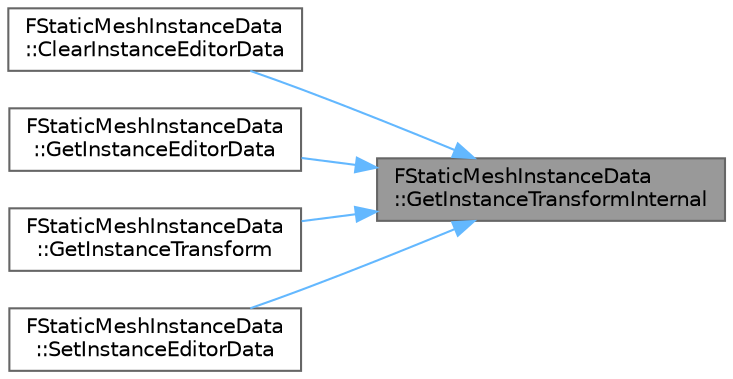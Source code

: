 digraph "FStaticMeshInstanceData::GetInstanceTransformInternal"
{
 // INTERACTIVE_SVG=YES
 // LATEX_PDF_SIZE
  bgcolor="transparent";
  edge [fontname=Helvetica,fontsize=10,labelfontname=Helvetica,labelfontsize=10];
  node [fontname=Helvetica,fontsize=10,shape=box,height=0.2,width=0.4];
  rankdir="RL";
  Node1 [id="Node000001",label="FStaticMeshInstanceData\l::GetInstanceTransformInternal",height=0.2,width=0.4,color="gray40", fillcolor="grey60", style="filled", fontcolor="black",tooltip=" "];
  Node1 -> Node2 [id="edge1_Node000001_Node000002",dir="back",color="steelblue1",style="solid",tooltip=" "];
  Node2 [id="Node000002",label="FStaticMeshInstanceData\l::ClearInstanceEditorData",height=0.2,width=0.4,color="grey40", fillcolor="white", style="filled",URL="$d7/dfa/classFStaticMeshInstanceData.html#a4f6c173838e65e2335781a86f1585818",tooltip=" "];
  Node1 -> Node3 [id="edge2_Node000001_Node000003",dir="back",color="steelblue1",style="solid",tooltip=" "];
  Node3 [id="Node000003",label="FStaticMeshInstanceData\l::GetInstanceEditorData",height=0.2,width=0.4,color="grey40", fillcolor="white", style="filled",URL="$d7/dfa/classFStaticMeshInstanceData.html#ae79454e4ed7b077c84db34000064a621",tooltip=" "];
  Node1 -> Node4 [id="edge3_Node000001_Node000004",dir="back",color="steelblue1",style="solid",tooltip=" "];
  Node4 [id="Node000004",label="FStaticMeshInstanceData\l::GetInstanceTransform",height=0.2,width=0.4,color="grey40", fillcolor="white", style="filled",URL="$d7/dfa/classFStaticMeshInstanceData.html#a68ea74a2198b10ff67fc4b7c57f8ea42",tooltip=" "];
  Node1 -> Node5 [id="edge4_Node000001_Node000005",dir="back",color="steelblue1",style="solid",tooltip=" "];
  Node5 [id="Node000005",label="FStaticMeshInstanceData\l::SetInstanceEditorData",height=0.2,width=0.4,color="grey40", fillcolor="white", style="filled",URL="$d7/dfa/classFStaticMeshInstanceData.html#afff35dcc9dd17ee8a8282133dc9ff7c3",tooltip=" "];
}
